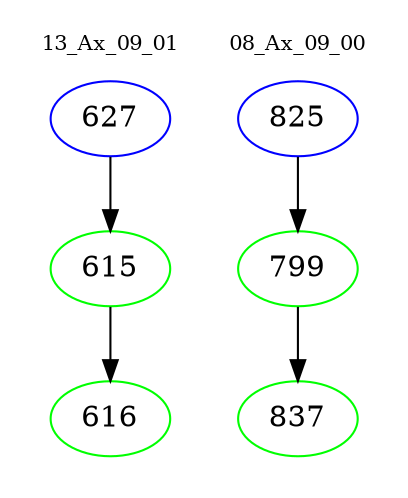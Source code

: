 digraph{
subgraph cluster_0 {
color = white
label = "13_Ax_09_01";
fontsize=10;
T0_627 [label="627", color="blue"]
T0_627 -> T0_615 [color="black"]
T0_615 [label="615", color="green"]
T0_615 -> T0_616 [color="black"]
T0_616 [label="616", color="green"]
}
subgraph cluster_1 {
color = white
label = "08_Ax_09_00";
fontsize=10;
T1_825 [label="825", color="blue"]
T1_825 -> T1_799 [color="black"]
T1_799 [label="799", color="green"]
T1_799 -> T1_837 [color="black"]
T1_837 [label="837", color="green"]
}
}
